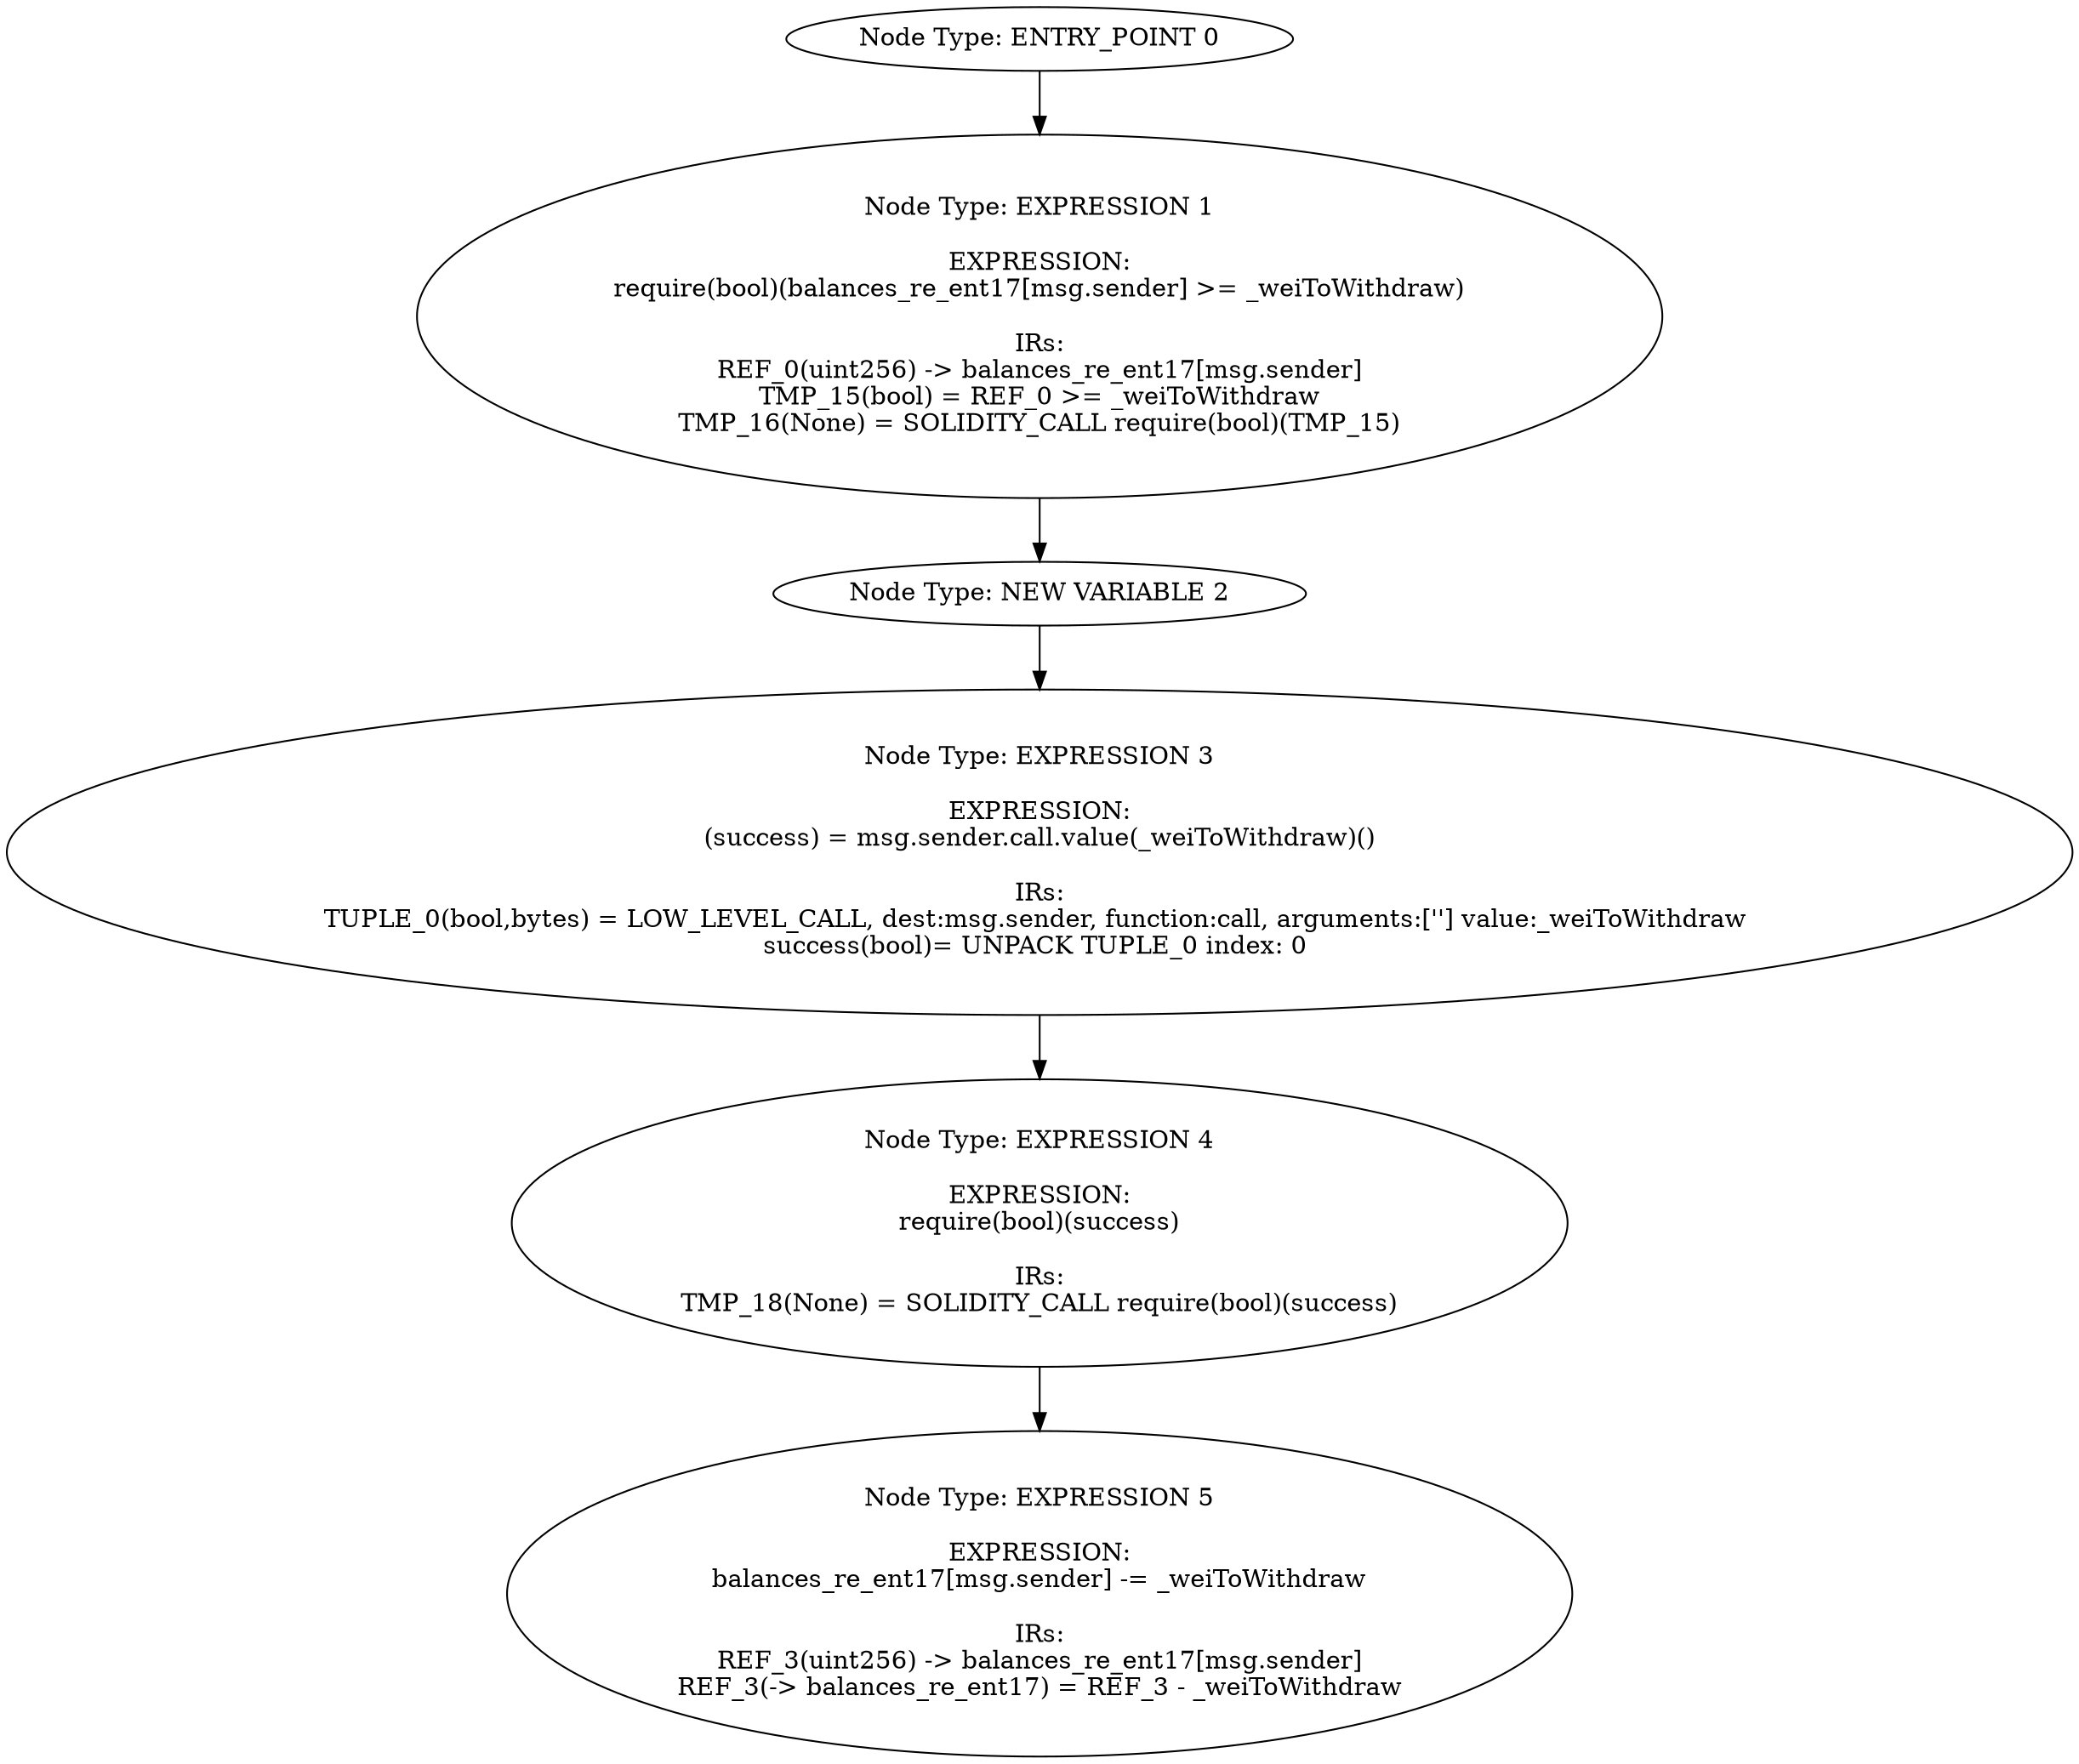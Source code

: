 digraph{
0[label="Node Type: ENTRY_POINT 0
"];
0->1;
1[label="Node Type: EXPRESSION 1

EXPRESSION:
require(bool)(balances_re_ent17[msg.sender] >= _weiToWithdraw)

IRs:
REF_0(uint256) -> balances_re_ent17[msg.sender]
TMP_15(bool) = REF_0 >= _weiToWithdraw
TMP_16(None) = SOLIDITY_CALL require(bool)(TMP_15)"];
1->2;
2[label="Node Type: NEW VARIABLE 2
"];
2->3;
3[label="Node Type: EXPRESSION 3

EXPRESSION:
(success) = msg.sender.call.value(_weiToWithdraw)()

IRs:
TUPLE_0(bool,bytes) = LOW_LEVEL_CALL, dest:msg.sender, function:call, arguments:[''] value:_weiToWithdraw 
success(bool)= UNPACK TUPLE_0 index: 0 "];
3->4;
4[label="Node Type: EXPRESSION 4

EXPRESSION:
require(bool)(success)

IRs:
TMP_18(None) = SOLIDITY_CALL require(bool)(success)"];
4->5;
5[label="Node Type: EXPRESSION 5

EXPRESSION:
balances_re_ent17[msg.sender] -= _weiToWithdraw

IRs:
REF_3(uint256) -> balances_re_ent17[msg.sender]
REF_3(-> balances_re_ent17) = REF_3 - _weiToWithdraw"];
}
